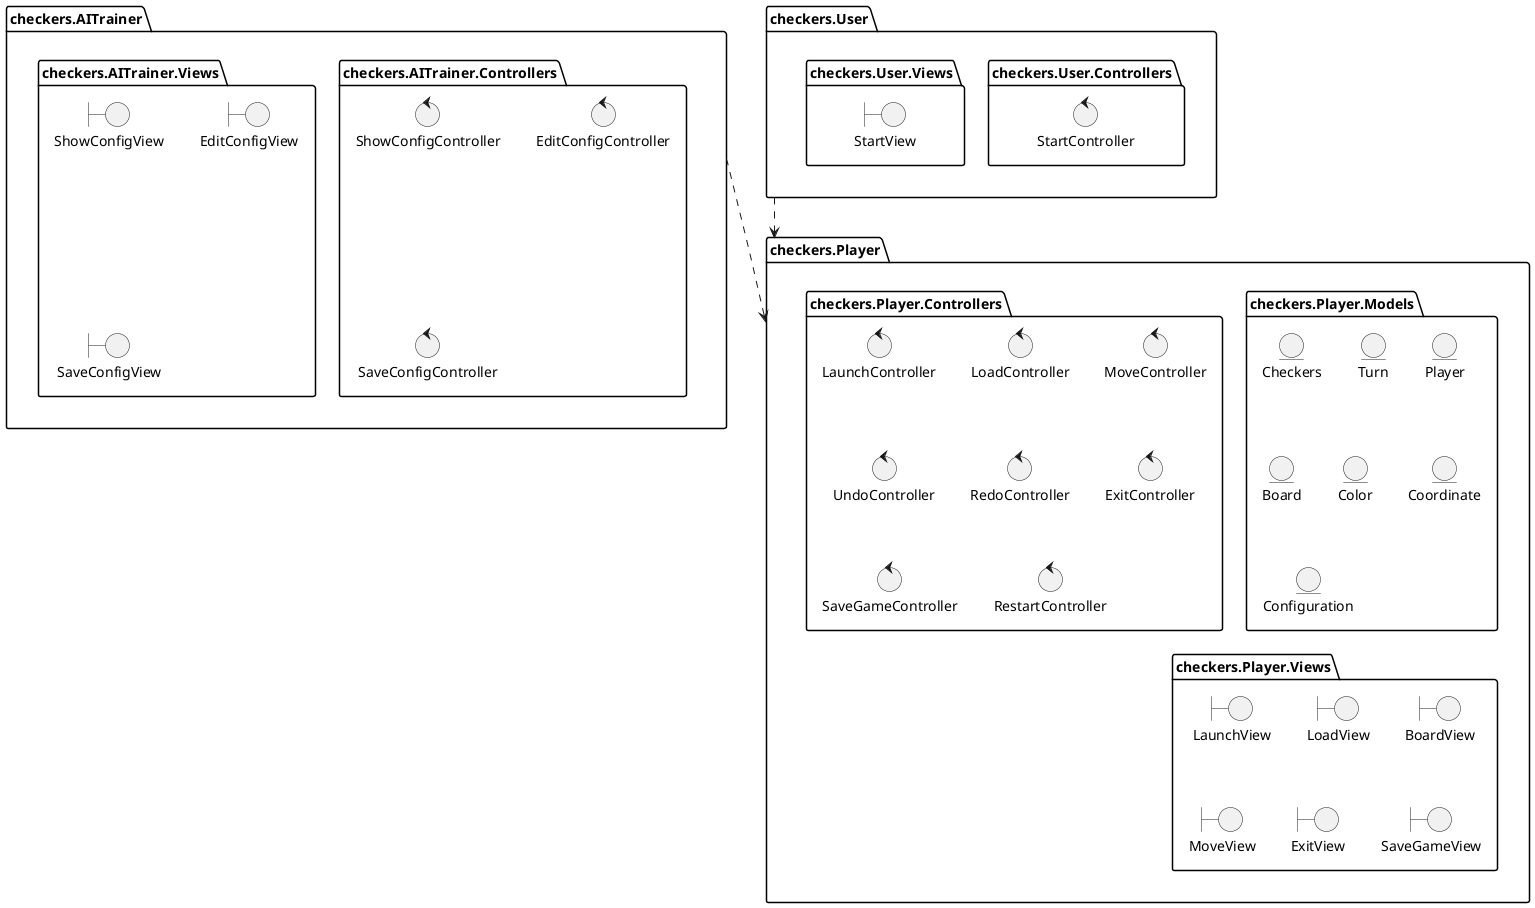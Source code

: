 @startuml Packages



package checkers.User{
  package checkers.User.Controllers{
    control StartController
  }
  package checkers.User.Views{
    boundary StartView
  }
}

package checkers.AITrainer {
  package checkers.AITrainer.Controllers{
    control ShowConfigController
    control EditConfigController
    control SaveConfigController
  }
  package checkers.AITrainer.Views{
    boundary ShowConfigView
    boundary EditConfigView
    boundary SaveConfigView
  }
}

package checkers.Player {
  package checkers.Player.Models{
    entity Checkers
    entity Turn
    entity Player
    entity Board
    entity Color
    entity Coordinate
    entity Configuration
    ' entity Move
    ' entity Jump
    ' entity Piece
    ' entity Square
  }

  package checkers.Player.Controllers{
    control LaunchController
    control LoadController
    control MoveController
    control UndoController
    control RedoController
    control ExitController
    control SaveGameController
    control RestartController
  }

  package checkers.Player.Views{
    ' boundary CheckersView
    boundary LaunchView
    boundary LoadView
    boundary BoardView
    ' boundary PieceView
    boundary MoveView
    boundary ExitView
    boundary SaveGameView
  }
}

checkers.User ..> checkers.Player
checkers.AITrainer ..> checkers.Player





@enduml